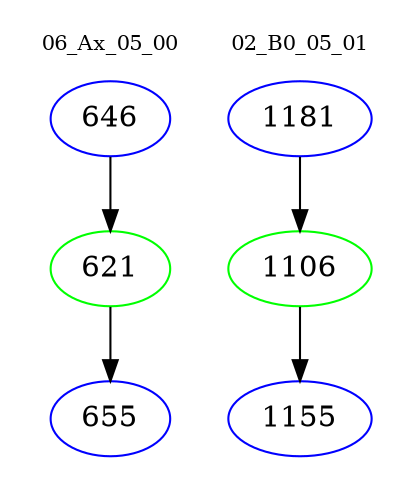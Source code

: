 digraph{
subgraph cluster_0 {
color = white
label = "06_Ax_05_00";
fontsize=10;
T0_646 [label="646", color="blue"]
T0_646 -> T0_621 [color="black"]
T0_621 [label="621", color="green"]
T0_621 -> T0_655 [color="black"]
T0_655 [label="655", color="blue"]
}
subgraph cluster_1 {
color = white
label = "02_B0_05_01";
fontsize=10;
T1_1181 [label="1181", color="blue"]
T1_1181 -> T1_1106 [color="black"]
T1_1106 [label="1106", color="green"]
T1_1106 -> T1_1155 [color="black"]
T1_1155 [label="1155", color="blue"]
}
}
